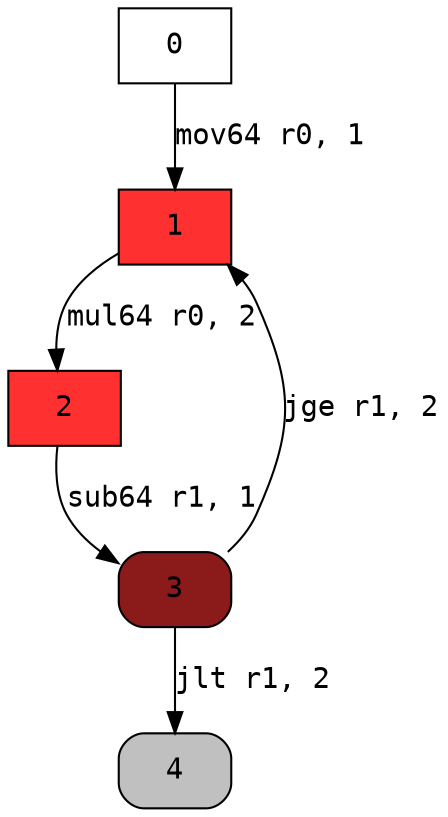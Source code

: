 digraph cfg { 
node [fontname="monospace"];
node [shape=box];
edge [fontname="monospace"];
  0 -> 1 [label="mov64 r0, 1"];
  1 -> 2 [label="mul64 r0, 2"];
  2 -> 3 [label="sub64 r1, 1"];
  3 -> 1 [label="jge r1, 2"];
  3 -> 4 [label="jlt r1, 2"];
1 [style=filled,fillcolor=firebrick1];
2 [style=filled,fillcolor=firebrick1];
3 [style="rounded,filled",fillcolor=firebrick4];
4 [style="rounded,filled",fillcolor=grey];
}